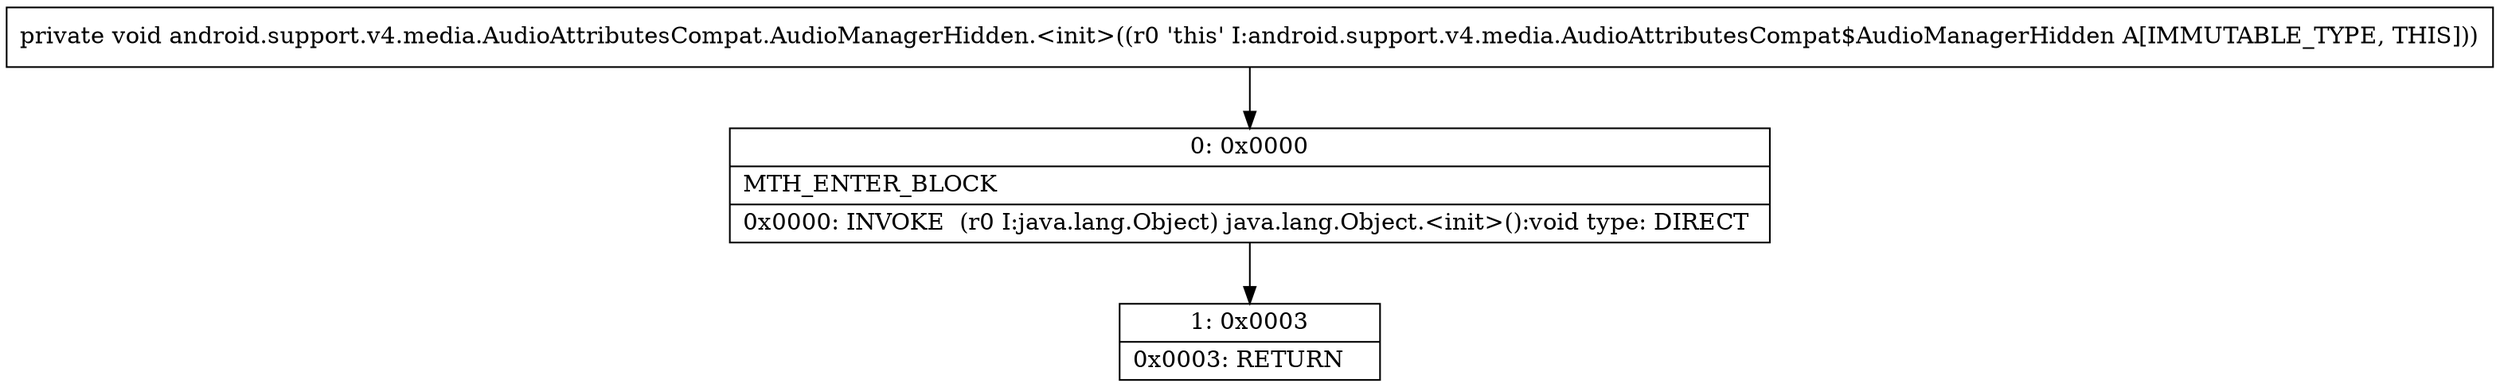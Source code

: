 digraph "CFG forandroid.support.v4.media.AudioAttributesCompat.AudioManagerHidden.\<init\>()V" {
Node_0 [shape=record,label="{0\:\ 0x0000|MTH_ENTER_BLOCK\l|0x0000: INVOKE  (r0 I:java.lang.Object) java.lang.Object.\<init\>():void type: DIRECT \l}"];
Node_1 [shape=record,label="{1\:\ 0x0003|0x0003: RETURN   \l}"];
MethodNode[shape=record,label="{private void android.support.v4.media.AudioAttributesCompat.AudioManagerHidden.\<init\>((r0 'this' I:android.support.v4.media.AudioAttributesCompat$AudioManagerHidden A[IMMUTABLE_TYPE, THIS])) }"];
MethodNode -> Node_0;
Node_0 -> Node_1;
}

